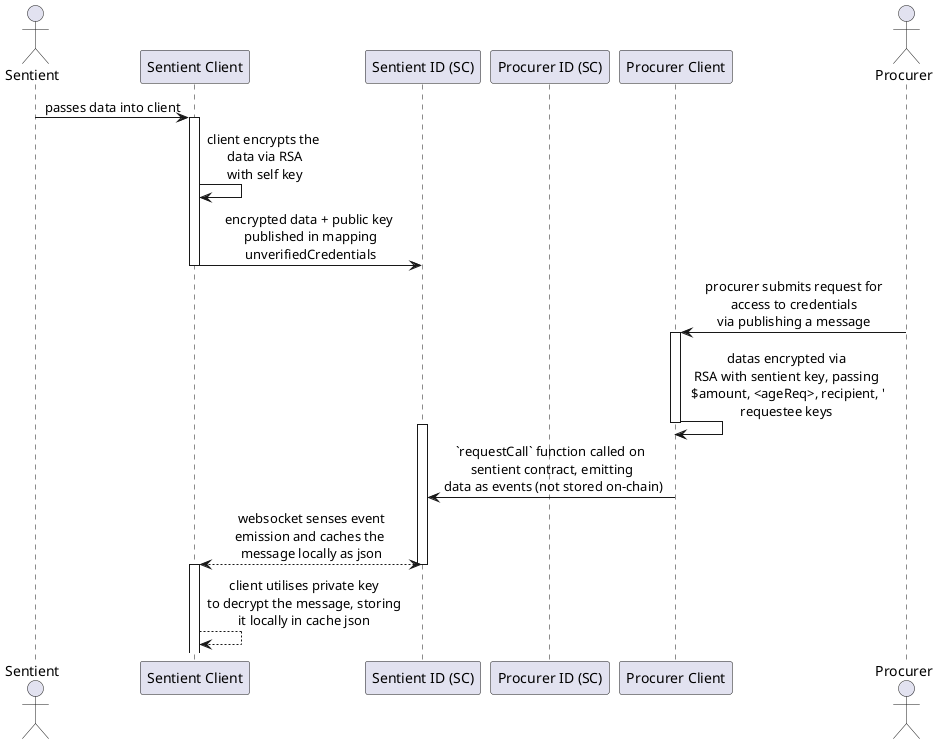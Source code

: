 @startuml Identity Genesis Flow

actor Sentient as U
participant "Sentient Client" as C
participant "Sentient ID (SC)" as SC
participant "Procurer ID (SC)" as PI
participant "Procurer Client" as PC
actor Procurer as P

skinparam sequenceMessageAlign center
skinparam responseMessageBelowArrow true

U -> C: passes data into client
activate C
C -> C: client encrypts the\n data via RSA\n with self key
C -> SC: encrypted data + public key\n published in mapping\n unverifiedCredentials
deactivate C

P -> PC: procurer submits request for\naccess to credentials\nvia publishing a message 
activate PC
PC -> PC: datas encrypted via\nRSA with sentient key, passing\n $amount, <ageReq>, recipient, '\nrequestee keys
deactivate PC
activate SC
PC -> SC: `requestCall` function called on \nsentient contract, emitting\n data as events (not stored on-chain)
SC <--> C: websocket senses event\nemission and caches the \nmessage locally as json
deactivate SC
activate C
C --> C: client utilises private key\nto decrypt the message, storing\nit locally in cache json
deactivate SC


@enduml
